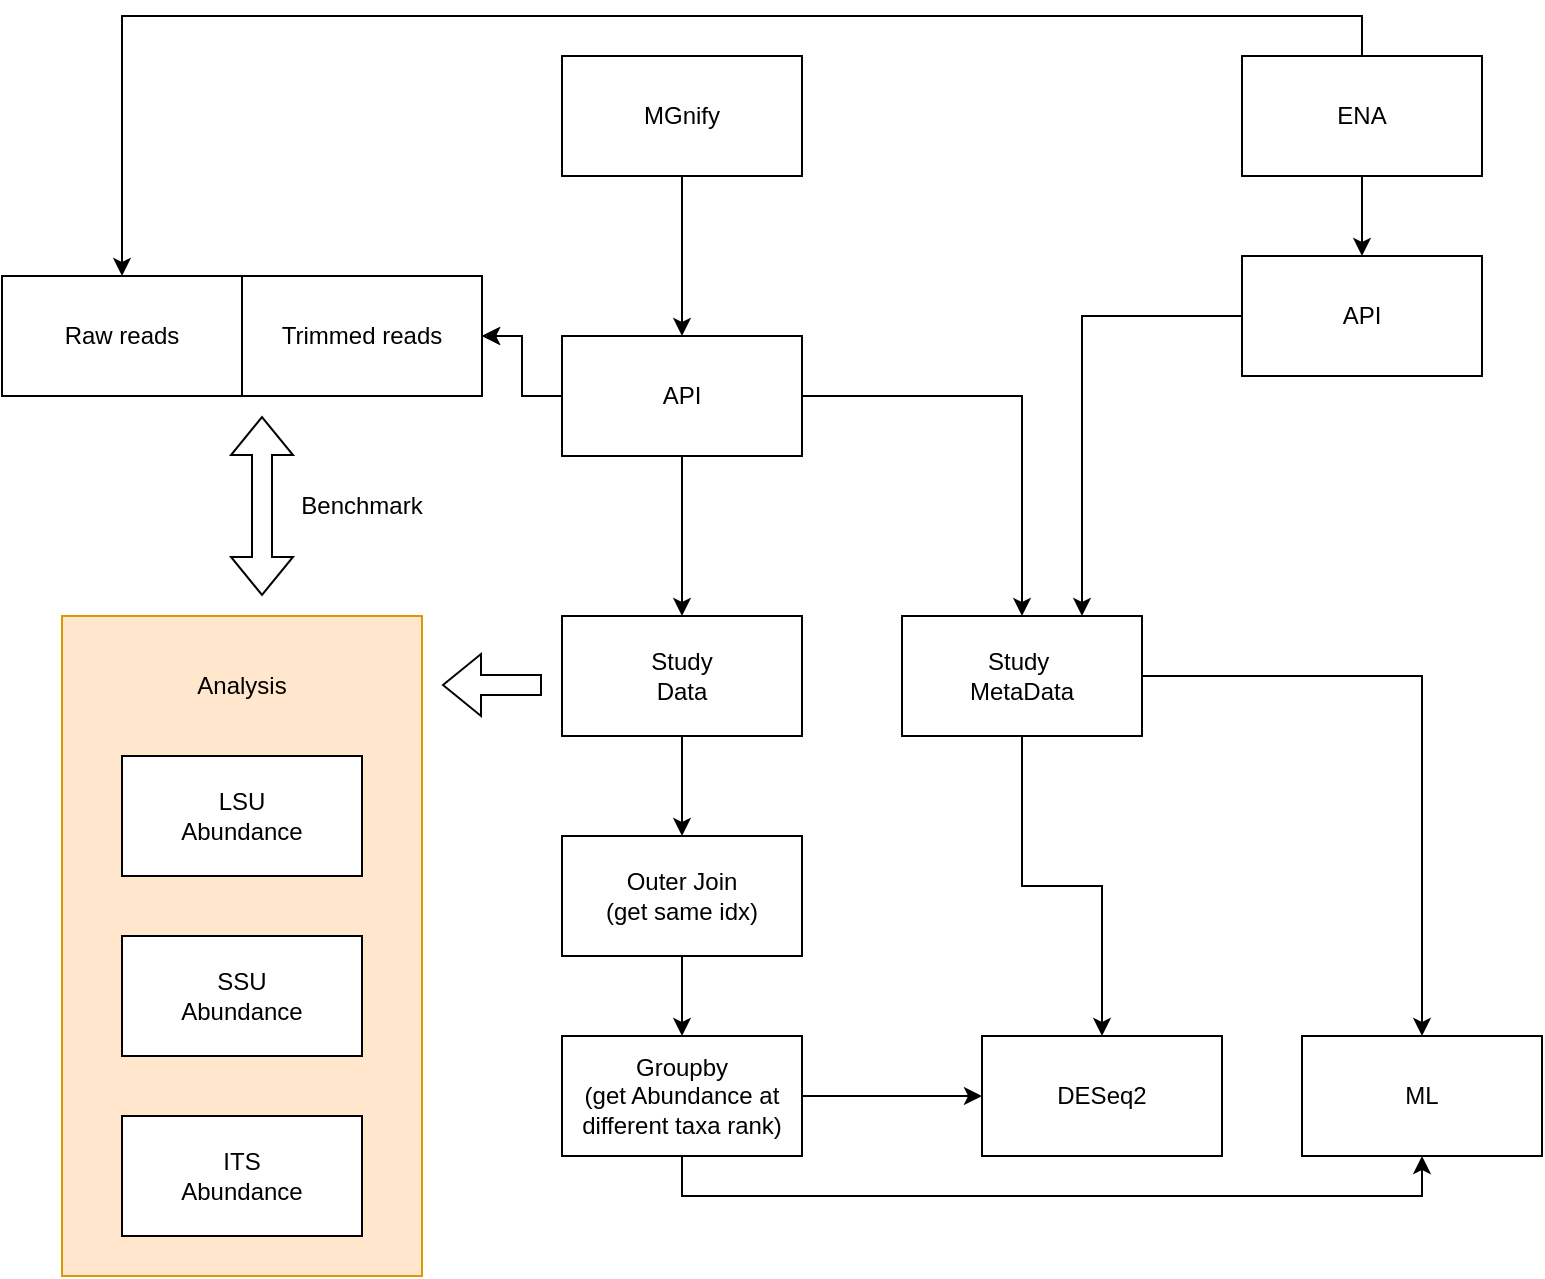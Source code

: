 <mxfile version="21.6.1" type="device">
  <diagram name="Page-1" id="DFf4Y73oTzaVlA88qBUK">
    <mxGraphModel dx="2284" dy="870" grid="1" gridSize="10" guides="1" tooltips="1" connect="1" arrows="1" fold="1" page="1" pageScale="1" pageWidth="850" pageHeight="1100" math="0" shadow="0">
      <root>
        <mxCell id="0" />
        <mxCell id="1" parent="0" />
        <mxCell id="4vnQMyWu1_nB3eLrfGSI-23" value="" style="rounded=0;whiteSpace=wrap;html=1;fillColor=#ffe6cc;strokeColor=#d79b00;" vertex="1" parent="1">
          <mxGeometry x="-60" y="400" width="180" height="330" as="geometry" />
        </mxCell>
        <mxCell id="4vnQMyWu1_nB3eLrfGSI-3" value="" style="edgeStyle=orthogonalEdgeStyle;rounded=0;orthogonalLoop=1;jettySize=auto;html=1;" edge="1" parent="1" source="4vnQMyWu1_nB3eLrfGSI-1" target="4vnQMyWu1_nB3eLrfGSI-2">
          <mxGeometry relative="1" as="geometry" />
        </mxCell>
        <mxCell id="4vnQMyWu1_nB3eLrfGSI-1" value="MGnify" style="rounded=0;whiteSpace=wrap;html=1;" vertex="1" parent="1">
          <mxGeometry x="190" y="120" width="120" height="60" as="geometry" />
        </mxCell>
        <mxCell id="4vnQMyWu1_nB3eLrfGSI-5" value="" style="edgeStyle=orthogonalEdgeStyle;rounded=0;orthogonalLoop=1;jettySize=auto;html=1;" edge="1" parent="1" source="4vnQMyWu1_nB3eLrfGSI-2" target="4vnQMyWu1_nB3eLrfGSI-4">
          <mxGeometry relative="1" as="geometry" />
        </mxCell>
        <mxCell id="4vnQMyWu1_nB3eLrfGSI-13" value="" style="edgeStyle=orthogonalEdgeStyle;rounded=0;orthogonalLoop=1;jettySize=auto;html=1;" edge="1" parent="1" source="4vnQMyWu1_nB3eLrfGSI-2" target="4vnQMyWu1_nB3eLrfGSI-12">
          <mxGeometry relative="1" as="geometry" />
        </mxCell>
        <mxCell id="4vnQMyWu1_nB3eLrfGSI-30" style="edgeStyle=orthogonalEdgeStyle;rounded=0;orthogonalLoop=1;jettySize=auto;html=1;entryX=1;entryY=0.5;entryDx=0;entryDy=0;" edge="1" parent="1" source="4vnQMyWu1_nB3eLrfGSI-2" target="4vnQMyWu1_nB3eLrfGSI-27">
          <mxGeometry relative="1" as="geometry" />
        </mxCell>
        <mxCell id="4vnQMyWu1_nB3eLrfGSI-2" value="API" style="whiteSpace=wrap;html=1;rounded=0;" vertex="1" parent="1">
          <mxGeometry x="190" y="260" width="120" height="60" as="geometry" />
        </mxCell>
        <mxCell id="4vnQMyWu1_nB3eLrfGSI-20" value="" style="edgeStyle=orthogonalEdgeStyle;rounded=0;orthogonalLoop=1;jettySize=auto;html=1;" edge="1" parent="1" source="4vnQMyWu1_nB3eLrfGSI-4" target="4vnQMyWu1_nB3eLrfGSI-19">
          <mxGeometry relative="1" as="geometry" />
        </mxCell>
        <mxCell id="4vnQMyWu1_nB3eLrfGSI-4" value="Study&lt;br&gt;Data" style="whiteSpace=wrap;html=1;rounded=0;" vertex="1" parent="1">
          <mxGeometry x="190" y="400" width="120" height="60" as="geometry" />
        </mxCell>
        <mxCell id="4vnQMyWu1_nB3eLrfGSI-6" value="SSU&lt;br&gt;Abundance" style="whiteSpace=wrap;html=1;rounded=0;" vertex="1" parent="1">
          <mxGeometry x="-30" y="560" width="120" height="60" as="geometry" />
        </mxCell>
        <mxCell id="4vnQMyWu1_nB3eLrfGSI-8" value="ITS&lt;br&gt;Abundance" style="whiteSpace=wrap;html=1;rounded=0;" vertex="1" parent="1">
          <mxGeometry x="-30" y="650" width="120" height="60" as="geometry" />
        </mxCell>
        <mxCell id="4vnQMyWu1_nB3eLrfGSI-10" value="LSU&lt;br&gt;Abundance" style="whiteSpace=wrap;html=1;rounded=0;" vertex="1" parent="1">
          <mxGeometry x="-30" y="470" width="120" height="60" as="geometry" />
        </mxCell>
        <mxCell id="4vnQMyWu1_nB3eLrfGSI-41" style="edgeStyle=orthogonalEdgeStyle;rounded=0;orthogonalLoop=1;jettySize=auto;html=1;entryX=0.5;entryY=0;entryDx=0;entryDy=0;" edge="1" parent="1" source="4vnQMyWu1_nB3eLrfGSI-12" target="4vnQMyWu1_nB3eLrfGSI-38">
          <mxGeometry relative="1" as="geometry" />
        </mxCell>
        <mxCell id="4vnQMyWu1_nB3eLrfGSI-42" style="edgeStyle=orthogonalEdgeStyle;rounded=0;orthogonalLoop=1;jettySize=auto;html=1;entryX=0.5;entryY=0;entryDx=0;entryDy=0;" edge="1" parent="1" source="4vnQMyWu1_nB3eLrfGSI-12" target="4vnQMyWu1_nB3eLrfGSI-37">
          <mxGeometry relative="1" as="geometry" />
        </mxCell>
        <mxCell id="4vnQMyWu1_nB3eLrfGSI-12" value="Study&amp;nbsp;&lt;br&gt;MetaData" style="whiteSpace=wrap;html=1;rounded=0;" vertex="1" parent="1">
          <mxGeometry x="360" y="400" width="120" height="60" as="geometry" />
        </mxCell>
        <mxCell id="4vnQMyWu1_nB3eLrfGSI-16" value="" style="edgeStyle=orthogonalEdgeStyle;rounded=0;orthogonalLoop=1;jettySize=auto;html=1;" edge="1" parent="1" source="4vnQMyWu1_nB3eLrfGSI-14" target="4vnQMyWu1_nB3eLrfGSI-15">
          <mxGeometry relative="1" as="geometry" />
        </mxCell>
        <mxCell id="4vnQMyWu1_nB3eLrfGSI-32" style="edgeStyle=orthogonalEdgeStyle;rounded=0;orthogonalLoop=1;jettySize=auto;html=1;entryX=0.5;entryY=0;entryDx=0;entryDy=0;" edge="1" parent="1" source="4vnQMyWu1_nB3eLrfGSI-14" target="4vnQMyWu1_nB3eLrfGSI-28">
          <mxGeometry relative="1" as="geometry">
            <Array as="points">
              <mxPoint x="590" y="100" />
              <mxPoint x="-30" y="100" />
            </Array>
          </mxGeometry>
        </mxCell>
        <mxCell id="4vnQMyWu1_nB3eLrfGSI-14" value="ENA" style="rounded=0;whiteSpace=wrap;html=1;" vertex="1" parent="1">
          <mxGeometry x="530" y="120" width="120" height="60" as="geometry" />
        </mxCell>
        <mxCell id="4vnQMyWu1_nB3eLrfGSI-17" style="edgeStyle=orthogonalEdgeStyle;rounded=0;orthogonalLoop=1;jettySize=auto;html=1;entryX=0.75;entryY=0;entryDx=0;entryDy=0;" edge="1" parent="1" source="4vnQMyWu1_nB3eLrfGSI-15" target="4vnQMyWu1_nB3eLrfGSI-12">
          <mxGeometry relative="1" as="geometry" />
        </mxCell>
        <mxCell id="4vnQMyWu1_nB3eLrfGSI-15" value="API" style="whiteSpace=wrap;html=1;rounded=0;" vertex="1" parent="1">
          <mxGeometry x="530" y="220" width="120" height="60" as="geometry" />
        </mxCell>
        <mxCell id="4vnQMyWu1_nB3eLrfGSI-26" value="" style="edgeStyle=orthogonalEdgeStyle;rounded=0;orthogonalLoop=1;jettySize=auto;html=1;" edge="1" parent="1" source="4vnQMyWu1_nB3eLrfGSI-19" target="4vnQMyWu1_nB3eLrfGSI-25">
          <mxGeometry relative="1" as="geometry" />
        </mxCell>
        <mxCell id="4vnQMyWu1_nB3eLrfGSI-19" value="Outer Join&lt;br&gt;(get same idx)" style="whiteSpace=wrap;html=1;rounded=0;" vertex="1" parent="1">
          <mxGeometry x="190" y="510" width="120" height="60" as="geometry" />
        </mxCell>
        <mxCell id="4vnQMyWu1_nB3eLrfGSI-24" value="Analysis" style="text;html=1;strokeColor=none;fillColor=none;align=center;verticalAlign=middle;whiteSpace=wrap;rounded=0;" vertex="1" parent="1">
          <mxGeometry y="420" width="60" height="30" as="geometry" />
        </mxCell>
        <mxCell id="4vnQMyWu1_nB3eLrfGSI-39" style="edgeStyle=orthogonalEdgeStyle;rounded=0;orthogonalLoop=1;jettySize=auto;html=1;" edge="1" parent="1" source="4vnQMyWu1_nB3eLrfGSI-25" target="4vnQMyWu1_nB3eLrfGSI-38">
          <mxGeometry relative="1" as="geometry" />
        </mxCell>
        <mxCell id="4vnQMyWu1_nB3eLrfGSI-40" style="edgeStyle=orthogonalEdgeStyle;rounded=0;orthogonalLoop=1;jettySize=auto;html=1;entryX=0.5;entryY=1;entryDx=0;entryDy=0;" edge="1" parent="1" source="4vnQMyWu1_nB3eLrfGSI-25" target="4vnQMyWu1_nB3eLrfGSI-37">
          <mxGeometry relative="1" as="geometry">
            <Array as="points">
              <mxPoint x="250" y="690" />
              <mxPoint x="620" y="690" />
            </Array>
          </mxGeometry>
        </mxCell>
        <mxCell id="4vnQMyWu1_nB3eLrfGSI-25" value="Groupby&lt;br&gt;(get Abundance at different taxa rank)" style="whiteSpace=wrap;html=1;rounded=0;" vertex="1" parent="1">
          <mxGeometry x="190" y="610" width="120" height="60" as="geometry" />
        </mxCell>
        <mxCell id="4vnQMyWu1_nB3eLrfGSI-28" value="Raw reads" style="rounded=0;whiteSpace=wrap;html=1;" vertex="1" parent="1">
          <mxGeometry x="-90" y="230" width="120" height="60" as="geometry" />
        </mxCell>
        <mxCell id="4vnQMyWu1_nB3eLrfGSI-31" value="" style="edgeStyle=orthogonalEdgeStyle;rounded=0;orthogonalLoop=1;jettySize=auto;html=1;entryX=1;entryY=0.5;entryDx=0;entryDy=0;" edge="1" parent="1" source="4vnQMyWu1_nB3eLrfGSI-2" target="4vnQMyWu1_nB3eLrfGSI-27">
          <mxGeometry relative="1" as="geometry">
            <mxPoint x="190" y="290" as="sourcePoint" />
            <mxPoint x="40" y="260" as="targetPoint" />
          </mxGeometry>
        </mxCell>
        <mxCell id="4vnQMyWu1_nB3eLrfGSI-27" value="Trimmed reads" style="rounded=0;whiteSpace=wrap;html=1;" vertex="1" parent="1">
          <mxGeometry x="30" y="230" width="120" height="60" as="geometry" />
        </mxCell>
        <mxCell id="4vnQMyWu1_nB3eLrfGSI-33" value="" style="shape=flexArrow;endArrow=classic;startArrow=classic;html=1;rounded=0;" edge="1" parent="1">
          <mxGeometry width="100" height="100" relative="1" as="geometry">
            <mxPoint x="40" y="390" as="sourcePoint" />
            <mxPoint x="40" y="300" as="targetPoint" />
          </mxGeometry>
        </mxCell>
        <mxCell id="4vnQMyWu1_nB3eLrfGSI-34" value="" style="shape=flexArrow;endArrow=classic;html=1;rounded=0;" edge="1" parent="1">
          <mxGeometry width="50" height="50" relative="1" as="geometry">
            <mxPoint x="180" y="434.5" as="sourcePoint" />
            <mxPoint x="130" y="434.5" as="targetPoint" />
          </mxGeometry>
        </mxCell>
        <mxCell id="4vnQMyWu1_nB3eLrfGSI-35" value="Benchmark" style="text;html=1;strokeColor=none;fillColor=none;align=center;verticalAlign=middle;whiteSpace=wrap;rounded=0;" vertex="1" parent="1">
          <mxGeometry x="60" y="330" width="60" height="30" as="geometry" />
        </mxCell>
        <mxCell id="4vnQMyWu1_nB3eLrfGSI-37" value="ML" style="rounded=0;whiteSpace=wrap;html=1;" vertex="1" parent="1">
          <mxGeometry x="560" y="610" width="120" height="60" as="geometry" />
        </mxCell>
        <mxCell id="4vnQMyWu1_nB3eLrfGSI-38" value="DESeq2" style="rounded=0;whiteSpace=wrap;html=1;" vertex="1" parent="1">
          <mxGeometry x="400" y="610" width="120" height="60" as="geometry" />
        </mxCell>
      </root>
    </mxGraphModel>
  </diagram>
</mxfile>
